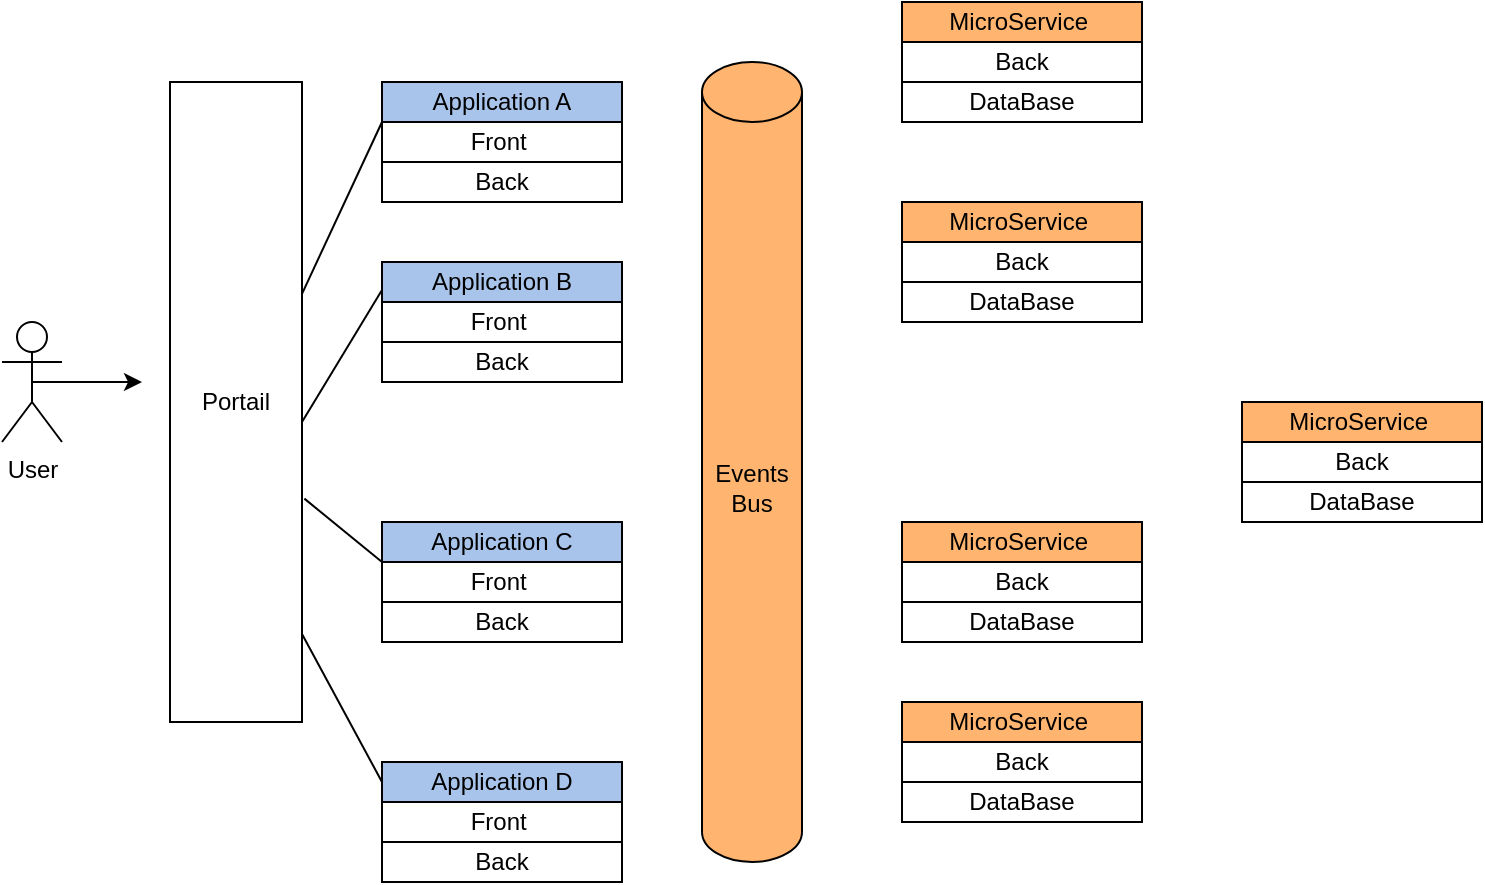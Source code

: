 <mxfile version="13.8.9-1" type="github">
  <diagram id="q87qz0QwqE8sBQXYNTOX" name="Page-1">
    <mxGraphModel dx="1038" dy="548" grid="1" gridSize="10" guides="1" tooltips="1" connect="1" arrows="1" fold="1" page="1" pageScale="1" pageWidth="827" pageHeight="1169" math="0" shadow="0">
      <root>
        <mxCell id="0" />
        <mxCell id="1" parent="0" />
        <mxCell id="-Fz0O9VPjYnXU61P3-lc-1" value="Application A" style="rounded=0;whiteSpace=wrap;html=1;fillColor=#A9C4EB;" parent="1" vertex="1">
          <mxGeometry x="240" y="50" width="120" height="20" as="geometry" />
        </mxCell>
        <mxCell id="-Fz0O9VPjYnXU61P3-lc-2" value="User" style="shape=umlActor;verticalLabelPosition=bottom;verticalAlign=top;html=1;outlineConnect=0;" parent="1" vertex="1">
          <mxGeometry x="50" y="170" width="30" height="60" as="geometry" />
        </mxCell>
        <mxCell id="-Fz0O9VPjYnXU61P3-lc-5" value="" style="endArrow=classic;html=1;exitX=0.5;exitY=0.5;exitDx=0;exitDy=0;exitPerimeter=0;" parent="1" source="-Fz0O9VPjYnXU61P3-lc-2" edge="1">
          <mxGeometry width="50" height="50" relative="1" as="geometry">
            <mxPoint x="390" y="300" as="sourcePoint" />
            <mxPoint x="120" y="200" as="targetPoint" />
          </mxGeometry>
        </mxCell>
        <mxCell id="-Fz0O9VPjYnXU61P3-lc-10" style="edgeStyle=orthogonalEdgeStyle;rounded=0;orthogonalLoop=1;jettySize=auto;html=1;exitX=0.5;exitY=1;exitDx=0;exitDy=0;" parent="1" edge="1">
          <mxGeometry relative="1" as="geometry">
            <mxPoint x="745" y="200" as="sourcePoint" />
            <mxPoint x="745" y="200" as="targetPoint" />
          </mxGeometry>
        </mxCell>
        <mxCell id="-Fz0O9VPjYnXU61P3-lc-11" value="Portail" style="rounded=0;whiteSpace=wrap;html=1;" parent="1" vertex="1">
          <mxGeometry x="134" y="50" width="66" height="320" as="geometry" />
        </mxCell>
        <mxCell id="-Fz0O9VPjYnXU61P3-lc-12" value="Front&amp;nbsp;" style="rounded=0;whiteSpace=wrap;html=1;" parent="1" vertex="1">
          <mxGeometry x="240" y="70" width="120" height="20" as="geometry" />
        </mxCell>
        <mxCell id="-Fz0O9VPjYnXU61P3-lc-13" value="Back" style="rounded=0;whiteSpace=wrap;html=1;" parent="1" vertex="1">
          <mxGeometry x="240" y="90" width="120" height="20" as="geometry" />
        </mxCell>
        <mxCell id="-Fz0O9VPjYnXU61P3-lc-14" value="Application B" style="rounded=0;whiteSpace=wrap;html=1;fillColor=#A9C4EB;" parent="1" vertex="1">
          <mxGeometry x="240" y="140" width="120" height="20" as="geometry" />
        </mxCell>
        <mxCell id="-Fz0O9VPjYnXU61P3-lc-15" value="Front&amp;nbsp;" style="rounded=0;whiteSpace=wrap;html=1;" parent="1" vertex="1">
          <mxGeometry x="240" y="160" width="120" height="20" as="geometry" />
        </mxCell>
        <mxCell id="-Fz0O9VPjYnXU61P3-lc-16" value="Back" style="rounded=0;whiteSpace=wrap;html=1;" parent="1" vertex="1">
          <mxGeometry x="240" y="180" width="120" height="20" as="geometry" />
        </mxCell>
        <mxCell id="-Fz0O9VPjYnXU61P3-lc-19" value="Back" style="rounded=0;whiteSpace=wrap;html=1;" parent="1" vertex="1">
          <mxGeometry x="240" y="310" width="120" height="20" as="geometry" />
        </mxCell>
        <mxCell id="-Fz0O9VPjYnXU61P3-lc-20" value="Application D" style="rounded=0;whiteSpace=wrap;html=1;fillColor=#A9C4EB;" parent="1" vertex="1">
          <mxGeometry x="240" y="390" width="120" height="20" as="geometry" />
        </mxCell>
        <mxCell id="-Fz0O9VPjYnXU61P3-lc-21" value="Front&amp;nbsp;" style="rounded=0;whiteSpace=wrap;html=1;" parent="1" vertex="1">
          <mxGeometry x="240" y="410" width="120" height="20" as="geometry" />
        </mxCell>
        <mxCell id="-Fz0O9VPjYnXU61P3-lc-22" value="Back" style="rounded=0;whiteSpace=wrap;html=1;" parent="1" vertex="1">
          <mxGeometry x="240" y="430" width="120" height="20" as="geometry" />
        </mxCell>
        <mxCell id="-Fz0O9VPjYnXU61P3-lc-23" value="MicroService&amp;nbsp;" style="rounded=0;whiteSpace=wrap;html=1;fillColor=#FFB570;" parent="1" vertex="1">
          <mxGeometry x="500" y="10" width="120" height="20" as="geometry" />
        </mxCell>
        <mxCell id="-Fz0O9VPjYnXU61P3-lc-24" value="Back" style="rounded=0;whiteSpace=wrap;html=1;" parent="1" vertex="1">
          <mxGeometry x="500" y="30" width="120" height="20" as="geometry" />
        </mxCell>
        <mxCell id="-Fz0O9VPjYnXU61P3-lc-25" value="DataBase" style="rounded=0;whiteSpace=wrap;html=1;" parent="1" vertex="1">
          <mxGeometry x="500" y="50" width="120" height="20" as="geometry" />
        </mxCell>
        <mxCell id="-Fz0O9VPjYnXU61P3-lc-26" value="MicroService&amp;nbsp;" style="rounded=0;whiteSpace=wrap;html=1;fillColor=#FFB570;" parent="1" vertex="1">
          <mxGeometry x="500" y="110" width="120" height="20" as="geometry" />
        </mxCell>
        <mxCell id="-Fz0O9VPjYnXU61P3-lc-27" value="Back" style="rounded=0;whiteSpace=wrap;html=1;" parent="1" vertex="1">
          <mxGeometry x="500" y="130" width="120" height="20" as="geometry" />
        </mxCell>
        <mxCell id="-Fz0O9VPjYnXU61P3-lc-28" value="DataBase" style="rounded=0;whiteSpace=wrap;html=1;" parent="1" vertex="1">
          <mxGeometry x="500" y="150" width="120" height="20" as="geometry" />
        </mxCell>
        <mxCell id="-Fz0O9VPjYnXU61P3-lc-29" value="MicroService&amp;nbsp;" style="rounded=0;whiteSpace=wrap;html=1;fillColor=#FFB570;" parent="1" vertex="1">
          <mxGeometry x="500" y="270" width="120" height="20" as="geometry" />
        </mxCell>
        <mxCell id="-Fz0O9VPjYnXU61P3-lc-30" value="Back" style="rounded=0;whiteSpace=wrap;html=1;" parent="1" vertex="1">
          <mxGeometry x="500" y="290" width="120" height="20" as="geometry" />
        </mxCell>
        <mxCell id="-Fz0O9VPjYnXU61P3-lc-31" value="DataBase" style="rounded=0;whiteSpace=wrap;html=1;" parent="1" vertex="1">
          <mxGeometry x="500" y="310" width="120" height="20" as="geometry" />
        </mxCell>
        <mxCell id="-Fz0O9VPjYnXU61P3-lc-32" value="MicroService&amp;nbsp;" style="rounded=0;whiteSpace=wrap;html=1;fillColor=#FFB570;" parent="1" vertex="1">
          <mxGeometry x="500" y="360" width="120" height="20" as="geometry" />
        </mxCell>
        <mxCell id="-Fz0O9VPjYnXU61P3-lc-33" value="Back" style="rounded=0;whiteSpace=wrap;html=1;" parent="1" vertex="1">
          <mxGeometry x="500" y="380" width="120" height="20" as="geometry" />
        </mxCell>
        <mxCell id="-Fz0O9VPjYnXU61P3-lc-34" value="DataBase" style="rounded=0;whiteSpace=wrap;html=1;" parent="1" vertex="1">
          <mxGeometry x="500" y="400" width="120" height="20" as="geometry" />
        </mxCell>
        <mxCell id="-Fz0O9VPjYnXU61P3-lc-35" value="MicroService&amp;nbsp;" style="rounded=0;whiteSpace=wrap;html=1;fillColor=#FFB570;" parent="1" vertex="1">
          <mxGeometry x="670" y="210" width="120" height="20" as="geometry" />
        </mxCell>
        <mxCell id="-Fz0O9VPjYnXU61P3-lc-36" value="Back" style="rounded=0;whiteSpace=wrap;html=1;" parent="1" vertex="1">
          <mxGeometry x="670" y="230" width="120" height="20" as="geometry" />
        </mxCell>
        <mxCell id="-Fz0O9VPjYnXU61P3-lc-37" value="DataBase" style="rounded=0;whiteSpace=wrap;html=1;" parent="1" vertex="1">
          <mxGeometry x="670" y="250" width="120" height="20" as="geometry" />
        </mxCell>
        <mxCell id="-Fz0O9VPjYnXU61P3-lc-38" value="" style="endArrow=none;html=1;exitX=0;exitY=0.5;exitDx=0;exitDy=0;" parent="1" source="-Fz0O9VPjYnXU61P3-lc-20" edge="1">
          <mxGeometry width="50" height="50" relative="1" as="geometry">
            <mxPoint x="240" y="320" as="sourcePoint" />
            <mxPoint x="200" y="326" as="targetPoint" />
          </mxGeometry>
        </mxCell>
        <mxCell id="-Fz0O9VPjYnXU61P3-lc-39" value="" style="endArrow=none;html=1;exitX=1.018;exitY=0.651;exitDx=0;exitDy=0;exitPerimeter=0;entryX=0;entryY=1;entryDx=0;entryDy=0;" parent="1" source="-Fz0O9VPjYnXU61P3-lc-11" edge="1" target="-Fz0O9VPjYnXU61P3-lc-42">
          <mxGeometry width="50" height="50" relative="1" as="geometry">
            <mxPoint x="490" y="290" as="sourcePoint" />
            <mxPoint x="240" y="250" as="targetPoint" />
          </mxGeometry>
        </mxCell>
        <mxCell id="-Fz0O9VPjYnXU61P3-lc-40" value="" style="endArrow=none;html=1;exitX=1;exitY=0.331;exitDx=0;exitDy=0;exitPerimeter=0;entryX=0;entryY=0;entryDx=0;entryDy=0;" parent="1" source="-Fz0O9VPjYnXU61P3-lc-11" target="-Fz0O9VPjYnXU61P3-lc-12" edge="1">
          <mxGeometry width="50" height="50" relative="1" as="geometry">
            <mxPoint x="190" y="150" as="sourcePoint" />
            <mxPoint x="240" y="100" as="targetPoint" />
          </mxGeometry>
        </mxCell>
        <mxCell id="-Fz0O9VPjYnXU61P3-lc-41" value="" style="endArrow=none;html=1;" parent="1" edge="1">
          <mxGeometry width="50" height="50" relative="1" as="geometry">
            <mxPoint x="200" y="220" as="sourcePoint" />
            <mxPoint x="240" y="154" as="targetPoint" />
            <Array as="points" />
          </mxGeometry>
        </mxCell>
        <mxCell id="-Fz0O9VPjYnXU61P3-lc-42" value="Application C" style="rounded=0;whiteSpace=wrap;html=1;fillColor=#A9C4EB;" parent="1" vertex="1">
          <mxGeometry x="240" y="270" width="120" height="20" as="geometry" />
        </mxCell>
        <mxCell id="-Fz0O9VPjYnXU61P3-lc-43" value="Front&amp;nbsp;" style="rounded=0;whiteSpace=wrap;html=1;" parent="1" vertex="1">
          <mxGeometry x="240" y="290" width="120" height="20" as="geometry" />
        </mxCell>
        <mxCell id="6cMaasl4A06SphGqTAwq-3" value="Events&lt;br&gt;Bus" style="shape=cylinder3;whiteSpace=wrap;html=1;boundedLbl=1;backgroundOutline=1;size=15;fillColor=#FFB570;" vertex="1" parent="1">
          <mxGeometry x="400" y="40" width="50" height="400" as="geometry" />
        </mxCell>
      </root>
    </mxGraphModel>
  </diagram>
</mxfile>
